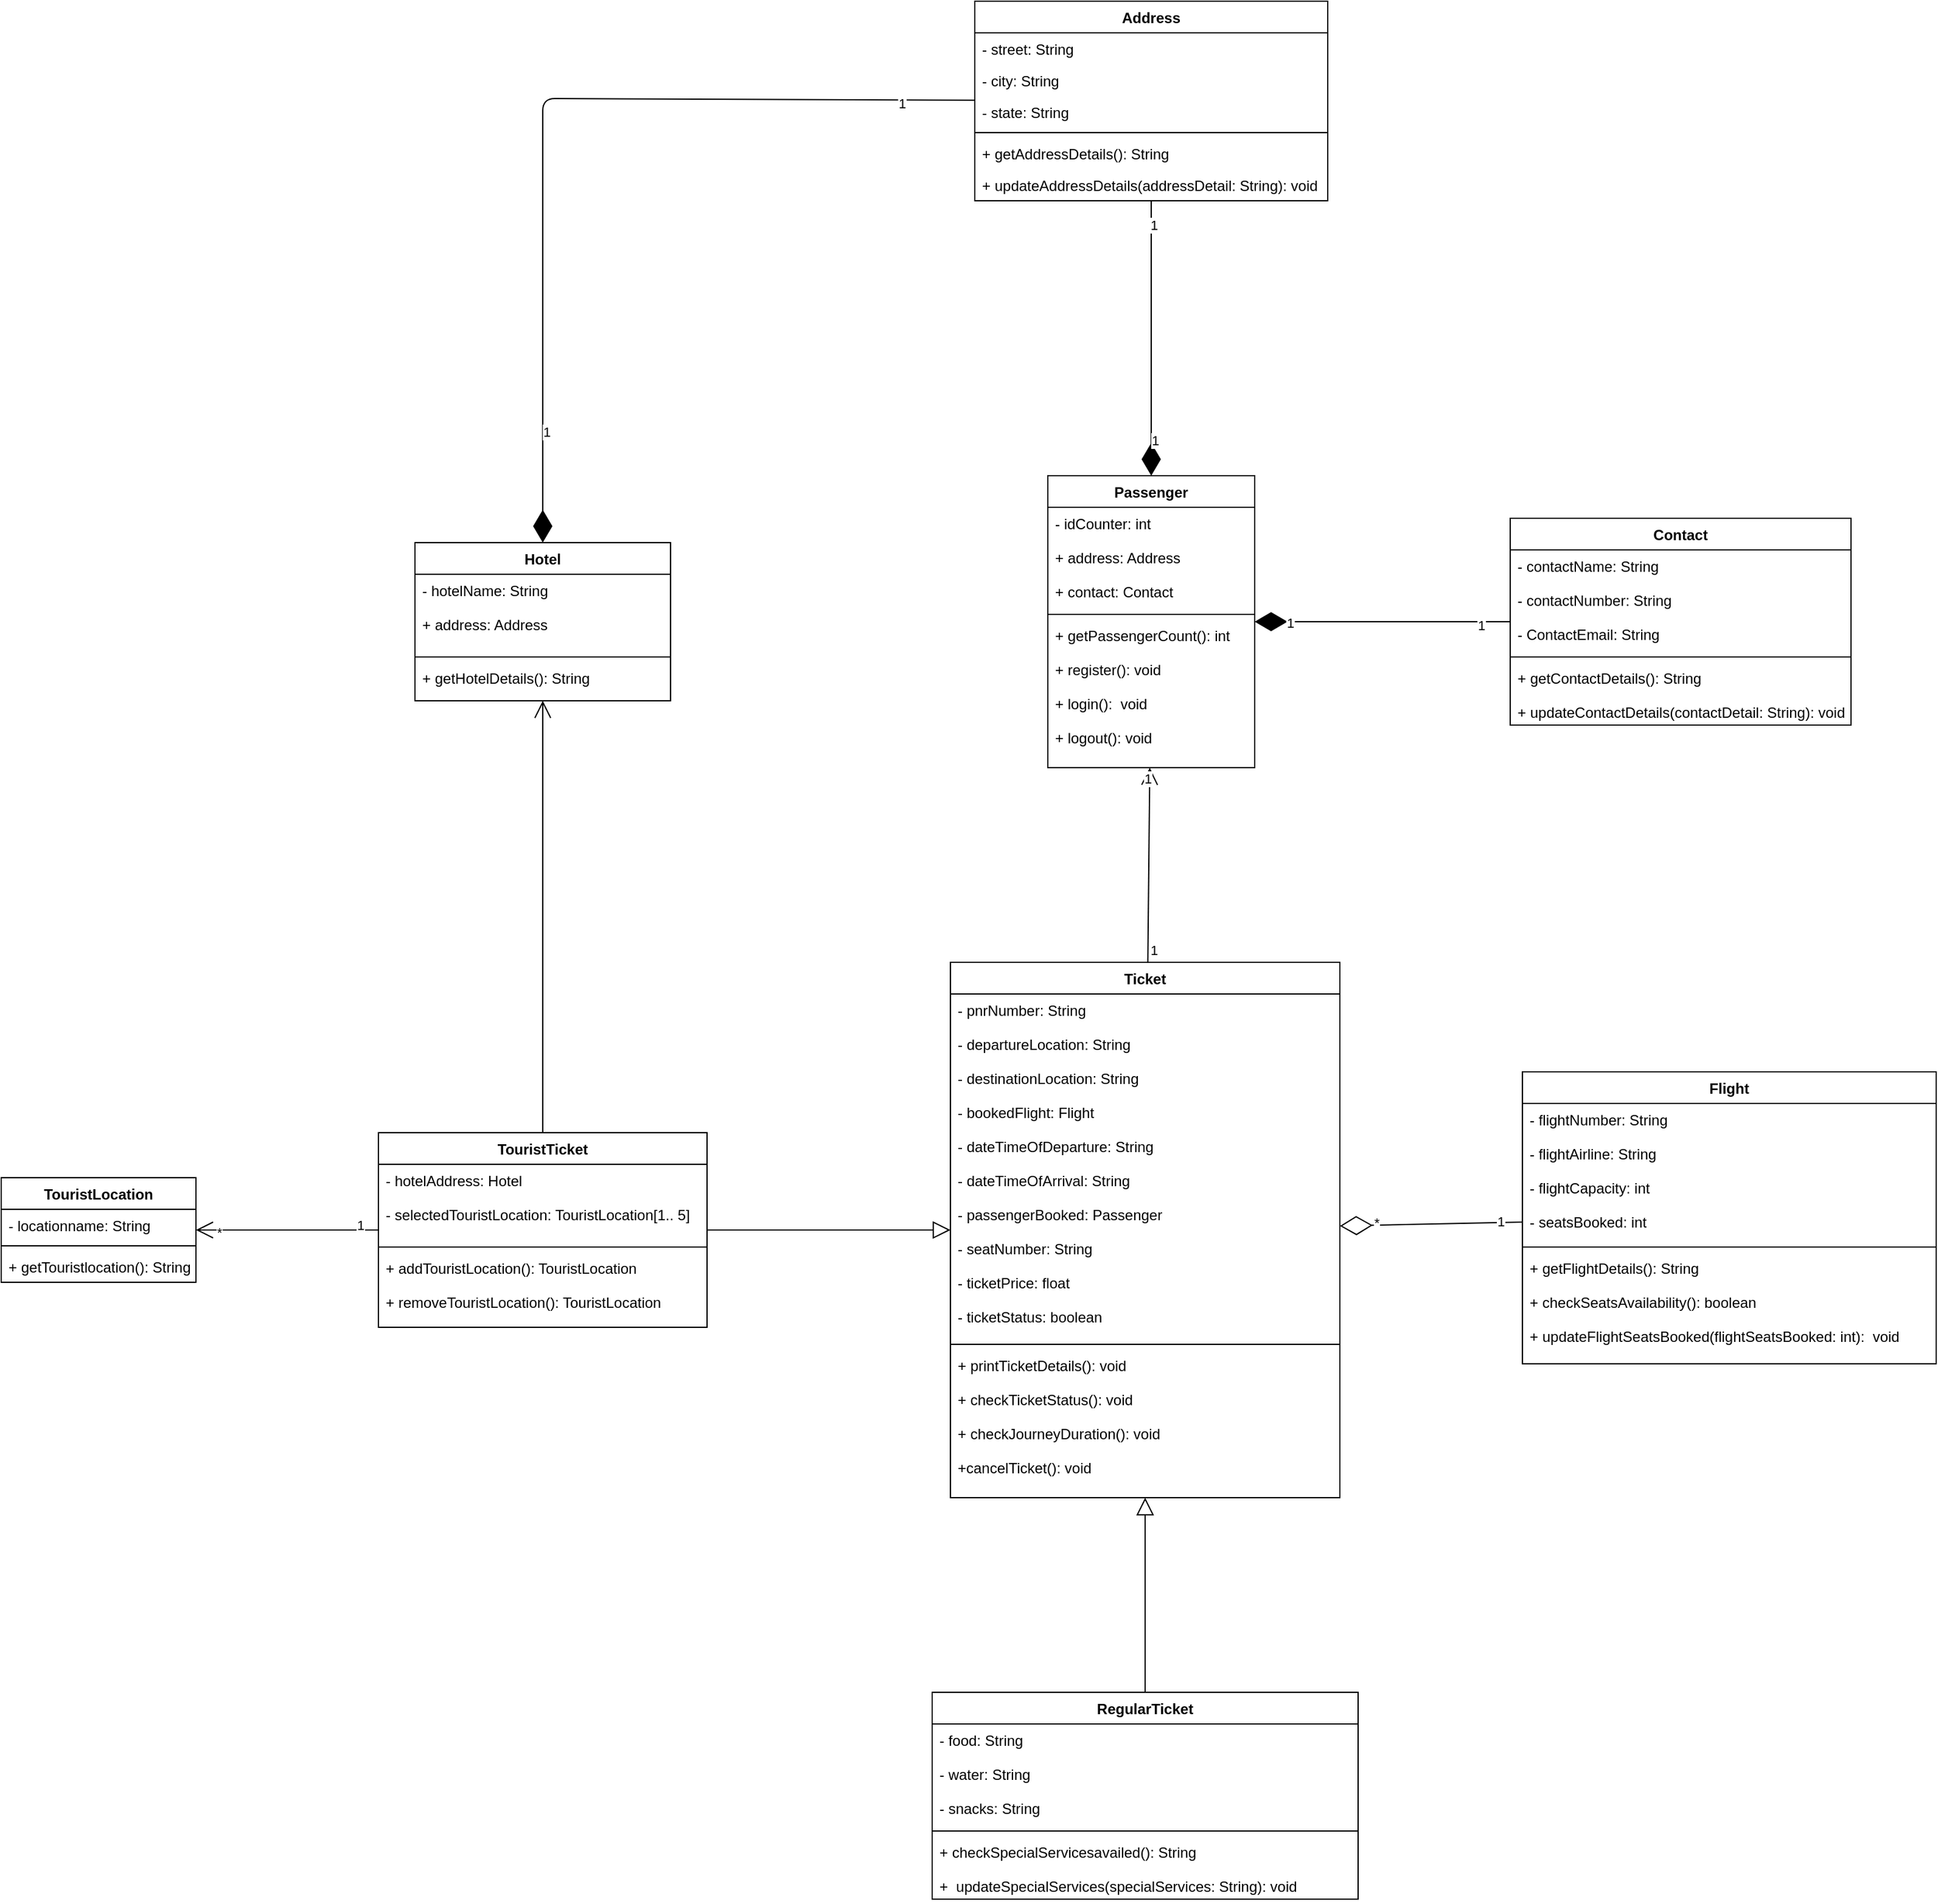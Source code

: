 <mxfile version="15.8.3" type="device"><diagram id="C5RBs43oDa-KdzZeNtuy" name="Page-1"><mxGraphModel dx="2557" dy="2121" grid="1" gridSize="10" guides="1" tooltips="1" connect="1" arrows="1" fold="1" page="1" pageScale="1" pageWidth="827" pageHeight="1169" math="0" shadow="0"><root><mxCell id="WIyWlLk6GJQsqaUBKTNV-0"/><mxCell id="WIyWlLk6GJQsqaUBKTNV-1" parent="WIyWlLk6GJQsqaUBKTNV-0"/><mxCell id="JnlDVI9zBLDs8dqhRMQ_-12" value="Address" style="swimlane;fontStyle=1;align=center;verticalAlign=top;childLayout=stackLayout;horizontal=1;startSize=26;horizontalStack=0;resizeParent=1;resizeParentMax=0;resizeLast=0;collapsible=1;marginBottom=0;" parent="WIyWlLk6GJQsqaUBKTNV-1" vertex="1"><mxGeometry y="-860" width="290" height="164" as="geometry"><mxRectangle x="200" y="120" width="80" height="26" as="alternateBounds"/></mxGeometry></mxCell><mxCell id="JnlDVI9zBLDs8dqhRMQ_-13" value="- street: String" style="text;strokeColor=none;fillColor=none;align=left;verticalAlign=top;spacingLeft=4;spacingRight=4;overflow=hidden;rotatable=0;points=[[0,0.5],[1,0.5]];portConstraint=eastwest;" parent="JnlDVI9zBLDs8dqhRMQ_-12" vertex="1"><mxGeometry y="26" width="290" height="26" as="geometry"/></mxCell><mxCell id="JnlDVI9zBLDs8dqhRMQ_-14" value="- city: String" style="text;strokeColor=none;fillColor=none;align=left;verticalAlign=top;spacingLeft=4;spacingRight=4;overflow=hidden;rotatable=0;points=[[0,0.5],[1,0.5]];portConstraint=eastwest;" parent="JnlDVI9zBLDs8dqhRMQ_-12" vertex="1"><mxGeometry y="52" width="290" height="26" as="geometry"/></mxCell><mxCell id="JnlDVI9zBLDs8dqhRMQ_-15" value="- state: String" style="text;strokeColor=none;fillColor=none;align=left;verticalAlign=top;spacingLeft=4;spacingRight=4;overflow=hidden;rotatable=0;points=[[0,0.5],[1,0.5]];portConstraint=eastwest;" parent="JnlDVI9zBLDs8dqhRMQ_-12" vertex="1"><mxGeometry y="78" width="290" height="26" as="geometry"/></mxCell><mxCell id="JnlDVI9zBLDs8dqhRMQ_-16" value="" style="line;strokeWidth=1;fillColor=none;align=left;verticalAlign=middle;spacingTop=-1;spacingLeft=3;spacingRight=3;rotatable=0;labelPosition=right;points=[];portConstraint=eastwest;" parent="JnlDVI9zBLDs8dqhRMQ_-12" vertex="1"><mxGeometry y="104" width="290" height="8" as="geometry"/></mxCell><mxCell id="JnlDVI9zBLDs8dqhRMQ_-17" value="+ getAddressDetails(): String" style="text;strokeColor=none;fillColor=none;align=left;verticalAlign=top;spacingLeft=4;spacingRight=4;overflow=hidden;rotatable=0;points=[[0,0.5],[1,0.5]];portConstraint=eastwest;" parent="JnlDVI9zBLDs8dqhRMQ_-12" vertex="1"><mxGeometry y="112" width="290" height="26" as="geometry"/></mxCell><mxCell id="JnlDVI9zBLDs8dqhRMQ_-18" value="+ updateAddressDetails(addressDetail: String): void" style="text;strokeColor=none;fillColor=none;align=left;verticalAlign=top;spacingLeft=4;spacingRight=4;overflow=hidden;rotatable=0;points=[[0,0.5],[1,0.5]];portConstraint=eastwest;" parent="JnlDVI9zBLDs8dqhRMQ_-12" vertex="1"><mxGeometry y="138" width="290" height="26" as="geometry"/></mxCell><mxCell id="JnlDVI9zBLDs8dqhRMQ_-25" value="" style="edgeStyle=none;html=1;endSize=12;endArrow=block;endFill=0;" parent="WIyWlLk6GJQsqaUBKTNV-1" source="JnlDVI9zBLDs8dqhRMQ_-26" target="JnlDVI9zBLDs8dqhRMQ_-21" edge="1"><mxGeometry width="160" relative="1" as="geometry"><mxPoint x="340" y="510" as="sourcePoint"/><mxPoint x="450" y="430" as="targetPoint"/><Array as="points"/></mxGeometry></mxCell><mxCell id="JnlDVI9zBLDs8dqhRMQ_-26" value="TouristTicket" style="swimlane;fontStyle=1;align=center;verticalAlign=top;childLayout=stackLayout;horizontal=1;startSize=26;horizontalStack=0;resizeParent=1;resizeParentMax=0;resizeLast=0;collapsible=1;marginBottom=0;" parent="WIyWlLk6GJQsqaUBKTNV-1" vertex="1"><mxGeometry x="-490" y="70" width="270" height="160" as="geometry"/></mxCell><mxCell id="JnlDVI9zBLDs8dqhRMQ_-27" value="- hotelAddress: Hotel&#10;&#10;- selectedTouristLocation: TouristLocation[1.. 5]&#10;" style="text;strokeColor=none;fillColor=none;align=left;verticalAlign=top;spacingLeft=4;spacingRight=4;overflow=hidden;rotatable=0;points=[[0,0.5],[1,0.5]];portConstraint=eastwest;" parent="JnlDVI9zBLDs8dqhRMQ_-26" vertex="1"><mxGeometry y="26" width="270" height="64" as="geometry"/></mxCell><mxCell id="JnlDVI9zBLDs8dqhRMQ_-28" value="" style="line;strokeWidth=1;fillColor=none;align=left;verticalAlign=middle;spacingTop=-1;spacingLeft=3;spacingRight=3;rotatable=0;labelPosition=right;points=[];portConstraint=eastwest;" parent="JnlDVI9zBLDs8dqhRMQ_-26" vertex="1"><mxGeometry y="90" width="270" height="8" as="geometry"/></mxCell><mxCell id="JnlDVI9zBLDs8dqhRMQ_-29" value="+ addTouristLocation(): TouristLocation&#10;&#10;+ removeTouristLocation(): TouristLocation" style="text;strokeColor=none;fillColor=none;align=left;verticalAlign=top;spacingLeft=4;spacingRight=4;overflow=hidden;rotatable=0;points=[[0,0.5],[1,0.5]];portConstraint=eastwest;" parent="JnlDVI9zBLDs8dqhRMQ_-26" vertex="1"><mxGeometry y="98" width="270" height="62" as="geometry"/></mxCell><mxCell id="JnlDVI9zBLDs8dqhRMQ_-30" value="RegularTicket" style="swimlane;fontStyle=1;align=center;verticalAlign=top;childLayout=stackLayout;horizontal=1;startSize=26;horizontalStack=0;resizeParent=1;resizeParentMax=0;resizeLast=0;collapsible=1;marginBottom=0;" parent="WIyWlLk6GJQsqaUBKTNV-1" vertex="1"><mxGeometry x="-35" y="530" width="350" height="170" as="geometry"/></mxCell><mxCell id="JnlDVI9zBLDs8dqhRMQ_-31" value="- food: String&#10;&#10;- water: String&#10;&#10;- snacks: String" style="text;strokeColor=none;fillColor=none;align=left;verticalAlign=top;spacingLeft=4;spacingRight=4;overflow=hidden;rotatable=0;points=[[0,0.5],[1,0.5]];portConstraint=eastwest;" parent="JnlDVI9zBLDs8dqhRMQ_-30" vertex="1"><mxGeometry y="26" width="350" height="84" as="geometry"/></mxCell><mxCell id="JnlDVI9zBLDs8dqhRMQ_-32" value="" style="line;strokeWidth=1;fillColor=none;align=left;verticalAlign=middle;spacingTop=-1;spacingLeft=3;spacingRight=3;rotatable=0;labelPosition=right;points=[];portConstraint=eastwest;" parent="JnlDVI9zBLDs8dqhRMQ_-30" vertex="1"><mxGeometry y="110" width="350" height="8" as="geometry"/></mxCell><mxCell id="JnlDVI9zBLDs8dqhRMQ_-33" value="+ checkSpecialServicesavailed(): String&#10;&#10;+  updateSpecialServices(specialServices: String): void" style="text;strokeColor=none;fillColor=none;align=left;verticalAlign=top;spacingLeft=4;spacingRight=4;overflow=hidden;rotatable=0;points=[[0,0.5],[1,0.5]];portConstraint=eastwest;" parent="JnlDVI9zBLDs8dqhRMQ_-30" vertex="1"><mxGeometry y="118" width="350" height="52" as="geometry"/></mxCell><mxCell id="JnlDVI9zBLDs8dqhRMQ_-34" value="" style="edgeStyle=none;html=1;endSize=12;endArrow=block;endFill=0;" parent="WIyWlLk6GJQsqaUBKTNV-1" source="JnlDVI9zBLDs8dqhRMQ_-30" target="JnlDVI9zBLDs8dqhRMQ_-21" edge="1"><mxGeometry width="160" relative="1" as="geometry"><mxPoint x="320" y="420" as="sourcePoint"/><mxPoint x="436.321" y="236.0" as="targetPoint"/><Array as="points"/></mxGeometry></mxCell><mxCell id="JnlDVI9zBLDs8dqhRMQ_-35" value="Flight" style="swimlane;fontStyle=1;align=center;verticalAlign=top;childLayout=stackLayout;horizontal=1;startSize=26;horizontalStack=0;resizeParent=1;resizeParentMax=0;resizeLast=0;collapsible=1;marginBottom=0;" parent="WIyWlLk6GJQsqaUBKTNV-1" vertex="1"><mxGeometry x="450" y="20" width="340" height="240" as="geometry"/></mxCell><mxCell id="JnlDVI9zBLDs8dqhRMQ_-51" value="- flightNumber: String&#10;&#10;- flightAirline: String&#10;&#10;- flightCapacity: int&#10;&#10;- seatsBooked: int" style="text;strokeColor=none;fillColor=none;align=left;verticalAlign=top;spacingLeft=4;spacingRight=4;overflow=hidden;rotatable=0;points=[[0,0.5],[1,0.5]];portConstraint=eastwest;" parent="JnlDVI9zBLDs8dqhRMQ_-35" vertex="1"><mxGeometry y="26" width="340" height="114" as="geometry"/></mxCell><mxCell id="JnlDVI9zBLDs8dqhRMQ_-37" value="" style="line;strokeWidth=1;fillColor=none;align=left;verticalAlign=middle;spacingTop=-1;spacingLeft=3;spacingRight=3;rotatable=0;labelPosition=right;points=[];portConstraint=eastwest;" parent="JnlDVI9zBLDs8dqhRMQ_-35" vertex="1"><mxGeometry y="140" width="340" height="8" as="geometry"/></mxCell><mxCell id="JnlDVI9zBLDs8dqhRMQ_-38" value="+ getFlightDetails(): String&#10;&#10;+ checkSeatsAvailability(): boolean&#10;&#10;+ updateFlightSeatsBooked(flightSeatsBooked: int):  void" style="text;strokeColor=none;fillColor=none;align=left;verticalAlign=top;spacingLeft=4;spacingRight=4;overflow=hidden;rotatable=0;points=[[0,0.5],[1,0.5]];portConstraint=eastwest;" parent="JnlDVI9zBLDs8dqhRMQ_-35" vertex="1"><mxGeometry y="148" width="340" height="92" as="geometry"/></mxCell><mxCell id="JnlDVI9zBLDs8dqhRMQ_-39" value="Contact" style="swimlane;fontStyle=1;align=center;verticalAlign=top;childLayout=stackLayout;horizontal=1;startSize=26;horizontalStack=0;resizeParent=1;resizeParentMax=0;resizeLast=0;collapsible=1;marginBottom=0;" parent="WIyWlLk6GJQsqaUBKTNV-1" vertex="1"><mxGeometry x="440" y="-435" width="280" height="170" as="geometry"/></mxCell><mxCell id="JnlDVI9zBLDs8dqhRMQ_-9" value="- contactName: String&#10;&#10;- contactNumber: String&#10;&#10;- ContactEmail: String" style="text;strokeColor=none;fillColor=none;align=left;verticalAlign=top;spacingLeft=4;spacingRight=4;overflow=hidden;rotatable=0;points=[[0,0.5],[1,0.5]];portConstraint=eastwest;" parent="JnlDVI9zBLDs8dqhRMQ_-39" vertex="1"><mxGeometry y="26" width="280" height="84" as="geometry"/></mxCell><mxCell id="JnlDVI9zBLDs8dqhRMQ_-41" value="" style="line;strokeWidth=1;fillColor=none;align=left;verticalAlign=middle;spacingTop=-1;spacingLeft=3;spacingRight=3;rotatable=0;labelPosition=right;points=[];portConstraint=eastwest;" parent="JnlDVI9zBLDs8dqhRMQ_-39" vertex="1"><mxGeometry y="110" width="280" height="8" as="geometry"/></mxCell><mxCell id="JnlDVI9zBLDs8dqhRMQ_-42" value="+ getContactDetails(): String&#10;&#10;+ updateContactDetails(contactDetail: String): void" style="text;strokeColor=none;fillColor=none;align=left;verticalAlign=top;spacingLeft=4;spacingRight=4;overflow=hidden;rotatable=0;points=[[0,0.5],[1,0.5]];portConstraint=eastwest;" parent="JnlDVI9zBLDs8dqhRMQ_-39" vertex="1"><mxGeometry y="118" width="280" height="52" as="geometry"/></mxCell><mxCell id="JnlDVI9zBLDs8dqhRMQ_-44" value="Passenger" style="swimlane;fontStyle=1;align=center;verticalAlign=top;childLayout=stackLayout;horizontal=1;startSize=26;horizontalStack=0;resizeParent=1;resizeParentMax=0;resizeLast=0;collapsible=1;marginBottom=0;" parent="WIyWlLk6GJQsqaUBKTNV-1" vertex="1"><mxGeometry x="60" y="-470" width="170" height="240" as="geometry"/></mxCell><mxCell id="JnlDVI9zBLDs8dqhRMQ_-45" value="- idCounter: int&#10;&#10;+ address: Address&#10;&#10;+ contact: Contact" style="text;strokeColor=none;fillColor=none;align=left;verticalAlign=top;spacingLeft=4;spacingRight=4;overflow=hidden;rotatable=0;points=[[0,0.5],[1,0.5]];portConstraint=eastwest;" parent="JnlDVI9zBLDs8dqhRMQ_-44" vertex="1"><mxGeometry y="26" width="170" height="84" as="geometry"/></mxCell><mxCell id="JnlDVI9zBLDs8dqhRMQ_-46" value="" style="line;strokeWidth=1;fillColor=none;align=left;verticalAlign=middle;spacingTop=-1;spacingLeft=3;spacingRight=3;rotatable=0;labelPosition=right;points=[];portConstraint=eastwest;" parent="JnlDVI9zBLDs8dqhRMQ_-44" vertex="1"><mxGeometry y="110" width="170" height="8" as="geometry"/></mxCell><mxCell id="JnlDVI9zBLDs8dqhRMQ_-47" value="+ getPassengerCount(): int&#10;&#10;+ register(): void&#10;&#10;+ login():  void&#10;&#10;+ logout(): void&#10;" style="text;strokeColor=none;fillColor=none;align=left;verticalAlign=top;spacingLeft=4;spacingRight=4;overflow=hidden;rotatable=0;points=[[0,0.5],[1,0.5]];portConstraint=eastwest;" parent="JnlDVI9zBLDs8dqhRMQ_-44" vertex="1"><mxGeometry y="118" width="170" height="122" as="geometry"/></mxCell><mxCell id="JnlDVI9zBLDs8dqhRMQ_-48" value="" style="endArrow=diamondThin;endFill=0;endSize=24;html=1;startArrow=none;" parent="WIyWlLk6GJQsqaUBKTNV-1" source="JnlDVI9zBLDs8dqhRMQ_-35" target="JnlDVI9zBLDs8dqhRMQ_-21" edge="1"><mxGeometry width="160" relative="1" as="geometry"><mxPoint x="600" y="330" as="sourcePoint"/><mxPoint x="350" y="370" as="targetPoint"/><Array as="points"/></mxGeometry></mxCell><mxCell id="JnlDVI9zBLDs8dqhRMQ_-52" value="*" style="edgeLabel;html=1;align=center;verticalAlign=middle;resizable=0;points=[];" parent="JnlDVI9zBLDs8dqhRMQ_-48" vertex="1" connectable="0"><mxGeometry x="0.597" y="-2" relative="1" as="geometry"><mxPoint as="offset"/></mxGeometry></mxCell><mxCell id="JnlDVI9zBLDs8dqhRMQ_-54" value="1&lt;br&gt;" style="edgeLabel;html=1;align=center;verticalAlign=middle;resizable=0;points=[];" parent="JnlDVI9zBLDs8dqhRMQ_-48" vertex="1" connectable="0"><mxGeometry x="-0.757" y="-1" relative="1" as="geometry"><mxPoint as="offset"/></mxGeometry></mxCell><mxCell id="JnlDVI9zBLDs8dqhRMQ_-21" value="Ticket&#10;" style="swimlane;fontStyle=1;align=center;verticalAlign=top;childLayout=stackLayout;horizontal=1;startSize=26;horizontalStack=0;resizeParent=1;resizeParentMax=0;resizeLast=0;collapsible=1;marginBottom=0;" parent="WIyWlLk6GJQsqaUBKTNV-1" vertex="1"><mxGeometry x="-20" y="-70" width="320" height="440" as="geometry"/></mxCell><mxCell id="JnlDVI9zBLDs8dqhRMQ_-22" value="- pnrNumber: String&#10;&#10;- departureLocation: String&#10;&#10;- destinationLocation: String&#10;&#10;- bookedFlight: Flight&#10;&#10;- dateTimeOfDeparture: String&#10;&#10;- dateTimeOfArrival: String&#10;&#10;- passengerBooked: Passenger&#10;&#10;- seatNumber: String&#10;&#10;- ticketPrice: float&#10;&#10;- ticketStatus: boolean" style="text;strokeColor=none;fillColor=none;align=left;verticalAlign=top;spacingLeft=4;spacingRight=4;overflow=hidden;rotatable=0;points=[[0,0.5],[1,0.5]];portConstraint=eastwest;" parent="JnlDVI9zBLDs8dqhRMQ_-21" vertex="1"><mxGeometry y="26" width="320" height="284" as="geometry"/></mxCell><mxCell id="JnlDVI9zBLDs8dqhRMQ_-23" value="" style="line;strokeWidth=1;fillColor=none;align=left;verticalAlign=middle;spacingTop=-1;spacingLeft=3;spacingRight=3;rotatable=0;labelPosition=right;points=[];portConstraint=eastwest;" parent="JnlDVI9zBLDs8dqhRMQ_-21" vertex="1"><mxGeometry y="310" width="320" height="8" as="geometry"/></mxCell><mxCell id="JnlDVI9zBLDs8dqhRMQ_-24" value="+ printTicketDetails(): void&#10;&#10;+ checkTicketStatus(): void&#10;&#10;+ checkJourneyDuration(): void&#10;&#10;+cancelTicket(): void" style="text;strokeColor=none;fillColor=none;align=left;verticalAlign=top;spacingLeft=4;spacingRight=4;overflow=hidden;rotatable=0;points=[[0,0.5],[1,0.5]];portConstraint=eastwest;" parent="JnlDVI9zBLDs8dqhRMQ_-21" vertex="1"><mxGeometry y="318" width="320" height="122" as="geometry"/></mxCell><mxCell id="JnlDVI9zBLDs8dqhRMQ_-61" value="Hotel" style="swimlane;fontStyle=1;align=center;verticalAlign=top;childLayout=stackLayout;horizontal=1;startSize=26;horizontalStack=0;resizeParent=1;resizeParentMax=0;resizeLast=0;collapsible=1;marginBottom=0;" parent="WIyWlLk6GJQsqaUBKTNV-1" vertex="1"><mxGeometry x="-460" y="-415" width="210" height="130" as="geometry"/></mxCell><mxCell id="JnlDVI9zBLDs8dqhRMQ_-62" value="- hotelName: String&#10;&#10;+ address: Address" style="text;strokeColor=none;fillColor=none;align=left;verticalAlign=top;spacingLeft=4;spacingRight=4;overflow=hidden;rotatable=0;points=[[0,0.5],[1,0.5]];portConstraint=eastwest;" parent="JnlDVI9zBLDs8dqhRMQ_-61" vertex="1"><mxGeometry y="26" width="210" height="64" as="geometry"/></mxCell><mxCell id="JnlDVI9zBLDs8dqhRMQ_-63" value="" style="line;strokeWidth=1;fillColor=none;align=left;verticalAlign=middle;spacingTop=-1;spacingLeft=3;spacingRight=3;rotatable=0;labelPosition=right;points=[];portConstraint=eastwest;" parent="JnlDVI9zBLDs8dqhRMQ_-61" vertex="1"><mxGeometry y="90" width="210" height="8" as="geometry"/></mxCell><mxCell id="JnlDVI9zBLDs8dqhRMQ_-64" value="+ getHotelDetails(): String" style="text;strokeColor=none;fillColor=none;align=left;verticalAlign=top;spacingLeft=4;spacingRight=4;overflow=hidden;rotatable=0;points=[[0,0.5],[1,0.5]];portConstraint=eastwest;" parent="JnlDVI9zBLDs8dqhRMQ_-61" vertex="1"><mxGeometry y="98" width="210" height="32" as="geometry"/></mxCell><mxCell id="JnlDVI9zBLDs8dqhRMQ_-66" value="" style="endArrow=open;endFill=1;endSize=12;html=1;" parent="WIyWlLk6GJQsqaUBKTNV-1" source="JnlDVI9zBLDs8dqhRMQ_-26" target="JnlDVI9zBLDs8dqhRMQ_-61" edge="1"><mxGeometry width="160" relative="1" as="geometry"><mxPoint x="-140" y="-140" as="sourcePoint"/><mxPoint x="-310.0" y="-300.0" as="targetPoint"/></mxGeometry></mxCell><mxCell id="JnlDVI9zBLDs8dqhRMQ_-67" value="TouristLocation" style="swimlane;fontStyle=1;align=center;verticalAlign=top;childLayout=stackLayout;horizontal=1;startSize=26;horizontalStack=0;resizeParent=1;resizeParentMax=0;resizeLast=0;collapsible=1;marginBottom=0;" parent="WIyWlLk6GJQsqaUBKTNV-1" vertex="1"><mxGeometry x="-800" y="107" width="160" height="86" as="geometry"/></mxCell><mxCell id="JnlDVI9zBLDs8dqhRMQ_-68" value="- locationname: String" style="text;strokeColor=none;fillColor=none;align=left;verticalAlign=top;spacingLeft=4;spacingRight=4;overflow=hidden;rotatable=0;points=[[0,0.5],[1,0.5]];portConstraint=eastwest;" parent="JnlDVI9zBLDs8dqhRMQ_-67" vertex="1"><mxGeometry y="26" width="160" height="26" as="geometry"/></mxCell><mxCell id="JnlDVI9zBLDs8dqhRMQ_-69" value="" style="line;strokeWidth=1;fillColor=none;align=left;verticalAlign=middle;spacingTop=-1;spacingLeft=3;spacingRight=3;rotatable=0;labelPosition=right;points=[];portConstraint=eastwest;" parent="JnlDVI9zBLDs8dqhRMQ_-67" vertex="1"><mxGeometry y="52" width="160" height="8" as="geometry"/></mxCell><mxCell id="JnlDVI9zBLDs8dqhRMQ_-70" value="+ getTouristlocation(): String" style="text;strokeColor=none;fillColor=none;align=left;verticalAlign=top;spacingLeft=4;spacingRight=4;overflow=hidden;rotatable=0;points=[[0,0.5],[1,0.5]];portConstraint=eastwest;" parent="JnlDVI9zBLDs8dqhRMQ_-67" vertex="1"><mxGeometry y="60" width="160" height="26" as="geometry"/></mxCell><mxCell id="q9UcV2BfF-zou75Cxnfx-0" value="" style="endArrow=diamondThin;endFill=1;endSize=24;html=1;" edge="1" parent="WIyWlLk6GJQsqaUBKTNV-1" source="JnlDVI9zBLDs8dqhRMQ_-12" target="JnlDVI9zBLDs8dqhRMQ_-44"><mxGeometry width="160" relative="1" as="geometry"><mxPoint x="210" y="-600" as="sourcePoint"/><mxPoint x="300" y="-600" as="targetPoint"/></mxGeometry></mxCell><mxCell id="q9UcV2BfF-zou75Cxnfx-2" value="1" style="edgeLabel;html=1;align=center;verticalAlign=middle;resizable=0;points=[];" vertex="1" connectable="0" parent="q9UcV2BfF-zou75Cxnfx-0"><mxGeometry x="0.748" y="3" relative="1" as="geometry"><mxPoint y="-1" as="offset"/></mxGeometry></mxCell><mxCell id="q9UcV2BfF-zou75Cxnfx-3" value="1" style="edgeLabel;html=1;align=center;verticalAlign=middle;resizable=0;points=[];" vertex="1" connectable="0" parent="q9UcV2BfF-zou75Cxnfx-0"><mxGeometry x="-0.832" y="2" relative="1" as="geometry"><mxPoint y="1" as="offset"/></mxGeometry></mxCell><mxCell id="q9UcV2BfF-zou75Cxnfx-1" value="" style="endArrow=diamondThin;endFill=1;endSize=24;html=1;" edge="1" parent="WIyWlLk6GJQsqaUBKTNV-1" source="JnlDVI9zBLDs8dqhRMQ_-39" target="JnlDVI9zBLDs8dqhRMQ_-44"><mxGeometry width="160" relative="1" as="geometry"><mxPoint x="600" y="-680" as="sourcePoint"/><mxPoint x="690" y="-680" as="targetPoint"/></mxGeometry></mxCell><mxCell id="q9UcV2BfF-zou75Cxnfx-4" value="1" style="edgeLabel;html=1;align=center;verticalAlign=middle;resizable=0;points=[];" vertex="1" connectable="0" parent="q9UcV2BfF-zou75Cxnfx-1"><mxGeometry x="-0.78" y="3" relative="1" as="geometry"><mxPoint x="-1" as="offset"/></mxGeometry></mxCell><mxCell id="q9UcV2BfF-zou75Cxnfx-5" value="1" style="edgeLabel;html=1;align=center;verticalAlign=middle;resizable=0;points=[];" vertex="1" connectable="0" parent="q9UcV2BfF-zou75Cxnfx-1"><mxGeometry x="0.72" y="1" relative="1" as="geometry"><mxPoint x="-1" as="offset"/></mxGeometry></mxCell><mxCell id="q9UcV2BfF-zou75Cxnfx-9" value="" style="endArrow=diamondThin;endFill=1;endSize=24;html=1;" edge="1" parent="WIyWlLk6GJQsqaUBKTNV-1" source="JnlDVI9zBLDs8dqhRMQ_-12" target="JnlDVI9zBLDs8dqhRMQ_-61"><mxGeometry width="160" relative="1" as="geometry"><mxPoint x="-250" y="-890" as="sourcePoint"/><mxPoint x="-250" y="-644" as="targetPoint"/><Array as="points"><mxPoint x="-355" y="-780"/></Array></mxGeometry></mxCell><mxCell id="q9UcV2BfF-zou75Cxnfx-10" value="1" style="edgeLabel;html=1;align=center;verticalAlign=middle;resizable=0;points=[];" vertex="1" connectable="0" parent="q9UcV2BfF-zou75Cxnfx-9"><mxGeometry x="0.748" y="3" relative="1" as="geometry"><mxPoint y="-1" as="offset"/></mxGeometry></mxCell><mxCell id="q9UcV2BfF-zou75Cxnfx-11" value="1" style="edgeLabel;html=1;align=center;verticalAlign=middle;resizable=0;points=[];" vertex="1" connectable="0" parent="q9UcV2BfF-zou75Cxnfx-9"><mxGeometry x="-0.832" y="2" relative="1" as="geometry"><mxPoint y="1" as="offset"/></mxGeometry></mxCell><mxCell id="q9UcV2BfF-zou75Cxnfx-15" value="" style="endArrow=open;endFill=1;endSize=12;html=1;" edge="1" parent="WIyWlLk6GJQsqaUBKTNV-1" source="JnlDVI9zBLDs8dqhRMQ_-21" target="JnlDVI9zBLDs8dqhRMQ_-44"><mxGeometry width="160" relative="1" as="geometry"><mxPoint x="420" y="-218.66" as="sourcePoint"/><mxPoint x="61.08" y="-220.0" as="targetPoint"/></mxGeometry></mxCell><mxCell id="q9UcV2BfF-zou75Cxnfx-16" value="1" style="edgeLabel;html=1;align=center;verticalAlign=middle;resizable=0;points=[];" vertex="1" connectable="0" parent="q9UcV2BfF-zou75Cxnfx-15"><mxGeometry x="0.886" y="2" relative="1" as="geometry"><mxPoint as="offset"/></mxGeometry></mxCell><mxCell id="q9UcV2BfF-zou75Cxnfx-17" value="1" style="edgeLabel;html=1;align=center;verticalAlign=middle;resizable=0;points=[];" vertex="1" connectable="0" parent="q9UcV2BfF-zou75Cxnfx-15"><mxGeometry x="-0.874" y="-4" relative="1" as="geometry"><mxPoint as="offset"/></mxGeometry></mxCell><mxCell id="q9UcV2BfF-zou75Cxnfx-21" value="" style="endArrow=open;endFill=1;endSize=12;html=1;" edge="1" parent="WIyWlLk6GJQsqaUBKTNV-1" source="JnlDVI9zBLDs8dqhRMQ_-26" target="JnlDVI9zBLDs8dqhRMQ_-67"><mxGeometry width="160" relative="1" as="geometry"><mxPoint x="-530" y="-160" as="sourcePoint"/><mxPoint x="-480" y="130" as="targetPoint"/><Array as="points"/></mxGeometry></mxCell><mxCell id="q9UcV2BfF-zou75Cxnfx-22" value="1" style="edgeLabel;html=1;align=center;verticalAlign=middle;resizable=0;points=[];" vertex="1" connectable="0" parent="q9UcV2BfF-zou75Cxnfx-21"><mxGeometry x="-0.797" y="-4" relative="1" as="geometry"><mxPoint as="offset"/></mxGeometry></mxCell><mxCell id="q9UcV2BfF-zou75Cxnfx-23" value="*" style="edgeLabel;html=1;align=center;verticalAlign=middle;resizable=0;points=[];" vertex="1" connectable="0" parent="q9UcV2BfF-zou75Cxnfx-21"><mxGeometry x="0.746" y="2" relative="1" as="geometry"><mxPoint as="offset"/></mxGeometry></mxCell></root></mxGraphModel></diagram></mxfile>